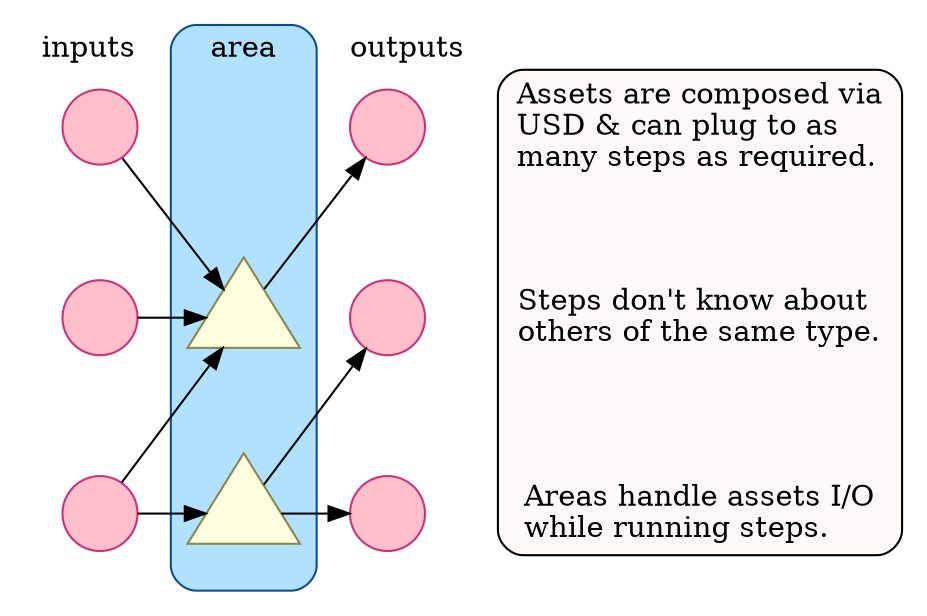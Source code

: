 digraph area_overview {
    bgcolor=invis
    newrank=true
    subgraph cluster_inputs {
        label=inputs
        color=invis
        node [shape=circle label="" fillcolor=pink style=filled color=violetred3] input_asset1 input_asset2 input_asset3
        input_asset1 -> input_asset2 -> input_asset3 [style=invis]
    }
    subgraph cluster_area {
        style="filled,rounded"
        label=area
        fillcolor=lightskyblue1 color=dodgerblue4
        sentinel [style=invis label=""]
        node [shape=triangle label="" fillcolor=lightyellow style=filled color=khaki4 height=.8] step2 step3
        sentinel -> step2 -> step3 [style=invis]
    }
    subgraph cluster_outputs {
        label=outputs
        color=invis
        node [shape=circle label="" fillcolor=pink style=filled color=violetred3] output_asset1 output_asset2 output_asset3
        output_asset1 -> output_asset2 -> output_asset3 [style=invis]
    }
    subgraph cluster_descriptions {
        margin=1
        style="rounded,filled"
        fillcolor=snow
        node [shape=none]
        asset_d [label="Assets are composed via\lUSD & can plug to as\lmany steps as required.\l"]
        step_d [label="Steps don't know about\lothers of the same type.\l"]
        area_d [label="Areas handle assets I/O\lwhile running steps.\l"]
    }
    {input_asset1 input_asset2 input_asset3} -> step2
    input_asset3 -> step3
    step2 -> output_asset1
    step3 -> {output_asset2 output_asset3}
    {rank=same input_asset1 sentinel output_asset1 asset_d}
    {rank=same input_asset2 step2 output_asset2 step_d}
    {rank=same input_asset3 step3 output_asset3 area_d}
}
